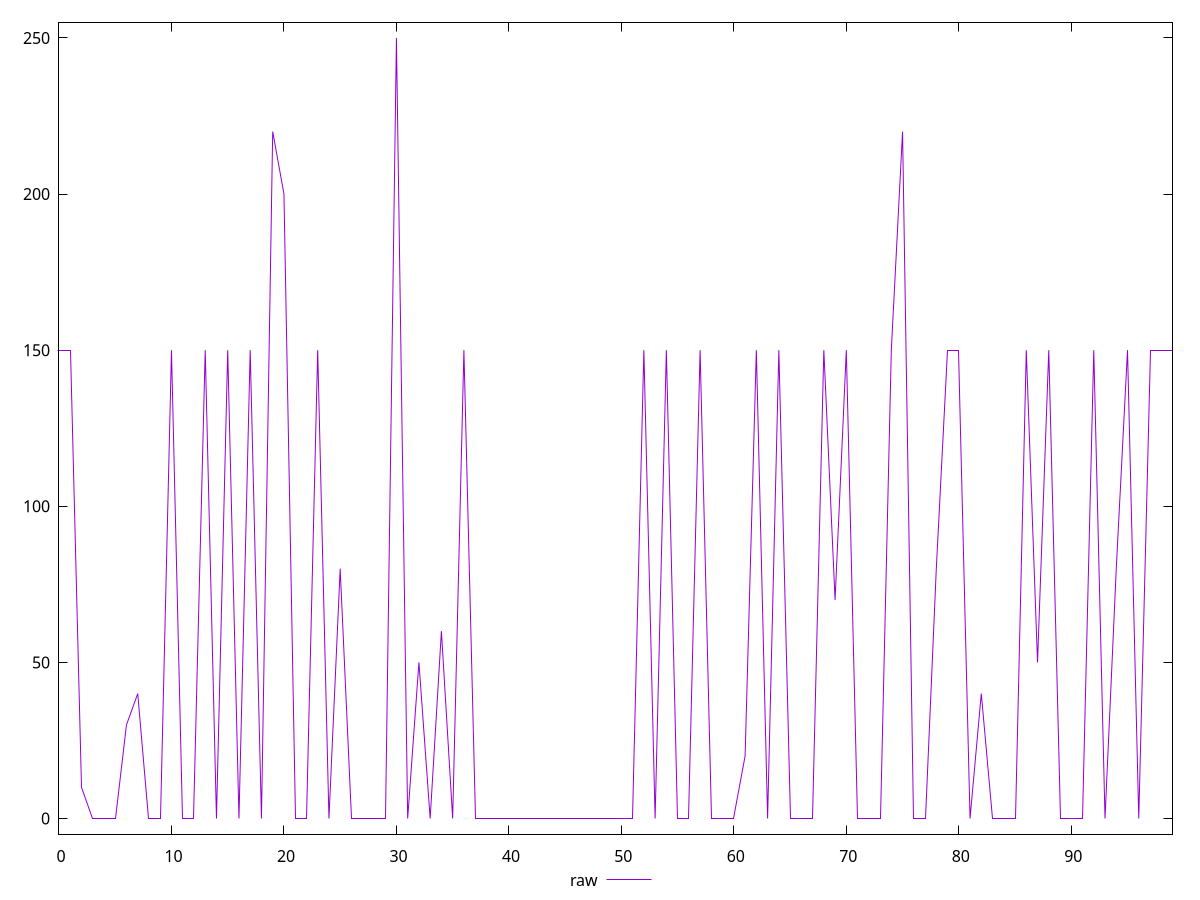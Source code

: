 reset

$raw <<EOF
0 150
1 150
2 10
3 0
4 0
5 0
6 30
7 40
8 0
9 0
10 150
11 0
12 0
13 150
14 0
15 150
16 0
17 150
18 0
19 220
20 200
21 0
22 0
23 150
24 0
25 80
26 0
27 0
28 0
29 0
30 250
31 0
32 50
33 0
34 60
35 0
36 150
37 0
38 0
39 0
40 0
41 0
42 0
43 0
44 0
45 0
46 0
47 0
48 0
49 0
50 0
51 0
52 150
53 0
54 150
55 0
56 0
57 150
58 0
59 0
60 0
61 20
62 150
63 0
64 150
65 0
66 0
67 0
68 150
69 70
70 150
71 0
72 0
73 0
74 150
75 220
76 0
77 0
78 80
79 150
80 150
81 0
82 40
83 0
84 0
85 0
86 150
87 50
88 150
89 0
90 0
91 0
92 150
93 0
94 80
95 150
96 0
97 150
98 150
99 150
EOF

set key outside below
set xrange [0:99]
set yrange [-5:255]
set trange [-5:255]
set terminal svg size 640, 500 enhanced background rgb 'white'
set output "reprap/unminified-css/samples/pages+cached+noexternal+nomedia+nocss/raw/values.svg"

plot $raw title "raw" with line

reset
